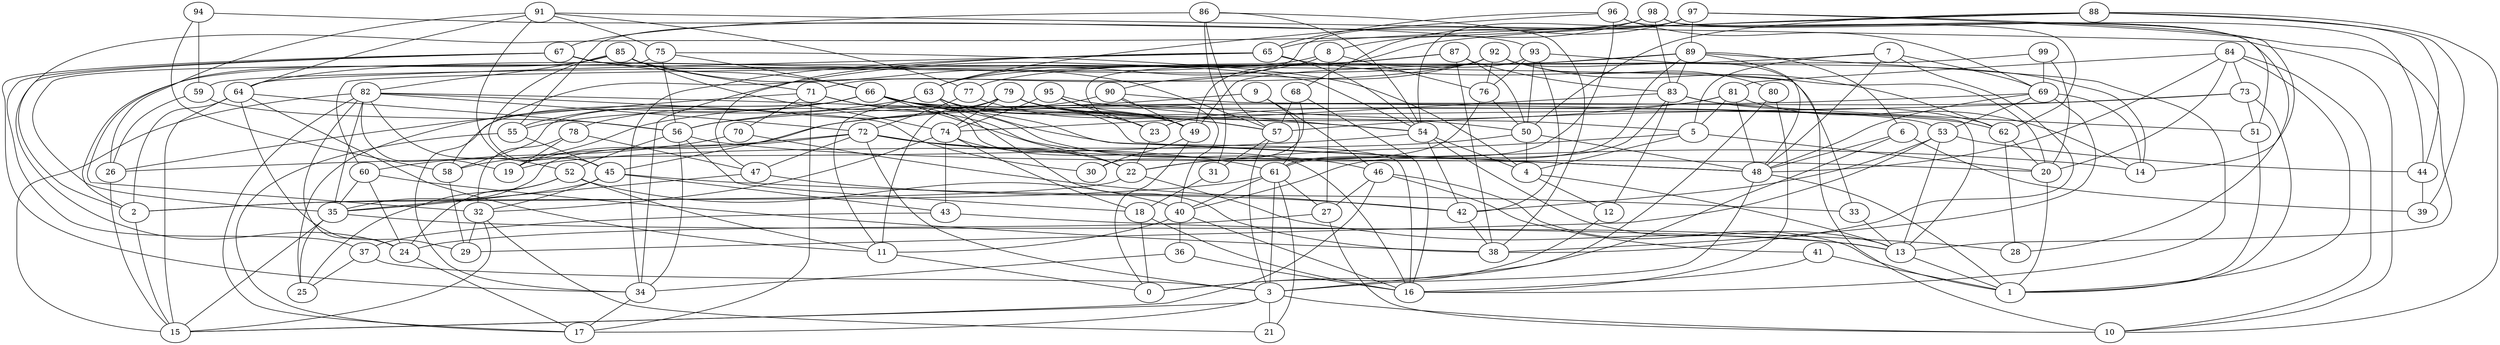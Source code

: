 digraph GG_graph {

subgraph G_graph {
edge [color = black]
"80" -> "3" [dir = none]
"80" -> "16" [dir = none]
"26" -> "15" [dir = none]
"86" -> "38" [dir = none]
"86" -> "54" [dir = none]
"86" -> "31" [dir = none]
"86" -> "67" [dir = none]
"86" -> "57" [dir = none]
"20" -> "1" [dir = none]
"92" -> "58" [dir = none]
"92" -> "90" [dir = none]
"92" -> "76" [dir = none]
"92" -> "10" [dir = none]
"92" -> "62" [dir = none]
"92" -> "2" [dir = none]
"92" -> "80" [dir = none]
"36" -> "16" [dir = none]
"36" -> "34" [dir = none]
"71" -> "70" [dir = none]
"71" -> "17" [dir = none]
"71" -> "48" [dir = none]
"71" -> "26" [dir = none]
"71" -> "16" [dir = none]
"91" -> "75" [dir = none]
"91" -> "77" [dir = none]
"91" -> "26" [dir = none]
"91" -> "45" [dir = none]
"91" -> "64" [dir = none]
"91" -> "10" [dir = none]
"78" -> "19" [dir = none]
"78" -> "47" [dir = none]
"78" -> "32" [dir = none]
"23" -> "22" [dir = none]
"2" -> "15" [dir = none]
"87" -> "83" [dir = none]
"87" -> "34" [dir = none]
"87" -> "38" [dir = none]
"87" -> "50" [dir = none]
"87" -> "63" [dir = none]
"42" -> "38" [dir = none]
"61" -> "40" [dir = none]
"61" -> "21" [dir = none]
"61" -> "3" [dir = none]
"61" -> "2" [dir = none]
"61" -> "27" [dir = none]
"5" -> "22" [dir = none]
"5" -> "4" [dir = none]
"5" -> "20" [dir = none]
"67" -> "33" [dir = none]
"67" -> "54" [dir = none]
"67" -> "66" [dir = none]
"67" -> "34" [dir = none]
"67" -> "24" [dir = none]
"67" -> "37" [dir = none]
"59" -> "26" [dir = none]
"59" -> "56" [dir = none]
"50" -> "19" [dir = none]
"50" -> "48" [dir = none]
"50" -> "4" [dir = none]
"7" -> "69" [dir = none]
"7" -> "59" [dir = none]
"7" -> "5" [dir = none]
"7" -> "38" [dir = none]
"7" -> "48" [dir = none]
"65" -> "54" [dir = none]
"65" -> "20" [dir = none]
"65" -> "34" [dir = none]
"65" -> "47" [dir = none]
"65" -> "64" [dir = none]
"27" -> "24" [dir = none]
"27" -> "10" [dir = none]
"44" -> "39" [dir = none]
"9" -> "61" [dir = none]
"9" -> "46" [dir = none]
"9" -> "56" [dir = none]
"37" -> "3" [dir = none]
"37" -> "25" [dir = none]
"46" -> "15" [dir = none]
"46" -> "27" [dir = none]
"46" -> "41" [dir = none]
"46" -> "1" [dir = none]
"41" -> "16" [dir = none]
"41" -> "1" [dir = none]
"94" -> "59" [dir = none]
"94" -> "58" [dir = none]
"94" -> "93" [dir = none]
"40" -> "11" [dir = none]
"40" -> "36" [dir = none]
"40" -> "16" [dir = none]
"82" -> "19" [dir = none]
"82" -> "35" [dir = none]
"82" -> "54" [dir = none]
"82" -> "72" [dir = none]
"82" -> "30" [dir = none]
"82" -> "52" [dir = none]
"82" -> "17" [dir = none]
"82" -> "15" [dir = none]
"82" -> "24" [dir = none]
"89" -> "16" [dir = none]
"89" -> "83" [dir = none]
"89" -> "6" [dir = none]
"89" -> "77" [dir = none]
"89" -> "61" [dir = none]
"89" -> "48" [dir = none]
"89" -> "49" [dir = none]
"98" -> "62" [dir = none]
"98" -> "55" [dir = none]
"98" -> "83" [dir = none]
"98" -> "51" [dir = none]
"98" -> "2" [dir = none]
"98" -> "44" [dir = none]
"98" -> "8" [dir = none]
"70" -> "60" [dir = none]
"70" -> "42" [dir = none]
"66" -> "34" [dir = none]
"66" -> "53" [dir = none]
"66" -> "58" [dir = none]
"66" -> "46" [dir = none]
"66" -> "25" [dir = none]
"66" -> "62" [dir = none]
"66" -> "48" [dir = none]
"66" -> "55" [dir = none]
"66" -> "57" [dir = none]
"66" -> "22" [dir = none]
"88" -> "10" [dir = none]
"88" -> "50" [dir = none]
"88" -> "65" [dir = none]
"88" -> "39" [dir = none]
"88" -> "44" [dir = none]
"88" -> "49" [dir = none]
"12" -> "0" [dir = none]
"49" -> "30" [dir = none]
"49" -> "0" [dir = none]
"18" -> "16" [dir = none]
"18" -> "0" [dir = none]
"73" -> "51" [dir = none]
"73" -> "57" [dir = none]
"73" -> "1" [dir = none]
"73" -> "19" [dir = none]
"68" -> "30" [dir = none]
"68" -> "57" [dir = none]
"68" -> "16" [dir = none]
"57" -> "31" [dir = none]
"57" -> "3" [dir = none]
"45" -> "43" [dir = none]
"45" -> "35" [dir = none]
"45" -> "33" [dir = none]
"45" -> "32" [dir = none]
"31" -> "18" [dir = none]
"97" -> "54" [dir = none]
"97" -> "13" [dir = none]
"97" -> "14" [dir = none]
"97" -> "89" [dir = none]
"97" -> "71" [dir = none]
"97" -> "68" [dir = none]
"24" -> "17" [dir = none]
"93" -> "76" [dir = none]
"93" -> "42" [dir = none]
"93" -> "49" [dir = none]
"93" -> "50" [dir = none]
"93" -> "14" [dir = none]
"83" -> "40" [dir = none]
"83" -> "51" [dir = none]
"83" -> "74" [dir = none]
"83" -> "12" [dir = none]
"83" -> "62" [dir = none]
"4" -> "12" [dir = none]
"4" -> "13" [dir = none]
"75" -> "35" [dir = none]
"75" -> "56" [dir = none]
"75" -> "4" [dir = none]
"75" -> "66" [dir = none]
"52" -> "40" [dir = none]
"52" -> "24" [dir = none]
"52" -> "11" [dir = none]
"52" -> "25" [dir = none]
"79" -> "50" [dir = none]
"79" -> "5" [dir = none]
"79" -> "74" [dir = none]
"79" -> "78" [dir = none]
"79" -> "11" [dir = none]
"79" -> "49" [dir = none]
"56" -> "52" [dir = none]
"56" -> "18" [dir = none]
"56" -> "20" [dir = none]
"56" -> "34" [dir = none]
"99" -> "69" [dir = none]
"99" -> "20" [dir = none]
"99" -> "60" [dir = none]
"84" -> "20" [dir = none]
"84" -> "1" [dir = none]
"84" -> "10" [dir = none]
"84" -> "73" [dir = none]
"84" -> "81" [dir = none]
"84" -> "48" [dir = none]
"58" -> "29" [dir = none]
"48" -> "3" [dir = none]
"48" -> "1" [dir = none]
"69" -> "53" [dir = none]
"69" -> "38" [dir = none]
"69" -> "14" [dir = none]
"69" -> "48" [dir = none]
"69" -> "56" [dir = none]
"95" -> "49" [dir = none]
"95" -> "74" [dir = none]
"95" -> "23" [dir = none]
"95" -> "54" [dir = none]
"81" -> "45" [dir = none]
"81" -> "5" [dir = none]
"81" -> "48" [dir = none]
"81" -> "14" [dir = none]
"81" -> "23" [dir = none]
"53" -> "44" [dir = none]
"53" -> "29" [dir = none]
"53" -> "13" [dir = none]
"53" -> "42" [dir = none]
"72" -> "14" [dir = none]
"72" -> "61" [dir = none]
"72" -> "22" [dir = none]
"72" -> "3" [dir = none]
"72" -> "47" [dir = none]
"72" -> "58" [dir = none]
"72" -> "35" [dir = none]
"22" -> "13" [dir = none]
"22" -> "2" [dir = none]
"85" -> "57" [dir = none]
"85" -> "82" [dir = none]
"85" -> "32" [dir = none]
"85" -> "71" [dir = none]
"85" -> "74" [dir = none]
"85" -> "45" [dir = none]
"32" -> "29" [dir = none]
"32" -> "15" [dir = none]
"32" -> "21" [dir = none]
"96" -> "28" [dir = none]
"96" -> "69" [dir = none]
"96" -> "61" [dir = none]
"96" -> "63" [dir = none]
"96" -> "65" [dir = none]
"47" -> "35" [dir = none]
"47" -> "42" [dir = none]
"43" -> "28" [dir = none]
"43" -> "37" [dir = none]
"63" -> "49" [dir = none]
"63" -> "23" [dir = none]
"63" -> "55" [dir = none]
"63" -> "38" [dir = none]
"63" -> "11" [dir = none]
"63" -> "16" [dir = none]
"63" -> "48" [dir = none]
"74" -> "22" [dir = none]
"74" -> "43" [dir = none]
"74" -> "32" [dir = none]
"74" -> "18" [dir = none]
"13" -> "1" [dir = none]
"6" -> "39" [dir = none]
"6" -> "48" [dir = none]
"6" -> "0" [dir = none]
"33" -> "13" [dir = none]
"54" -> "42" [dir = none]
"54" -> "4" [dir = none]
"54" -> "26" [dir = none]
"54" -> "13" [dir = none]
"8" -> "27" [dir = none]
"8" -> "64" [dir = none]
"8" -> "63" [dir = none]
"8" -> "76" [dir = none]
"35" -> "13" [dir = none]
"35" -> "15" [dir = none]
"35" -> "25" [dir = none]
"11" -> "0" [dir = none]
"90" -> "49" [dir = none]
"90" -> "13" [dir = none]
"90" -> "40" [dir = none]
"90" -> "19" [dir = none]
"76" -> "22" [dir = none]
"76" -> "50" [dir = none]
"3" -> "17" [dir = none]
"3" -> "21" [dir = none]
"3" -> "10" [dir = none]
"3" -> "15" [dir = none]
"55" -> "17" [dir = none]
"55" -> "45" [dir = none]
"62" -> "28" [dir = none]
"62" -> "20" [dir = none]
"51" -> "1" [dir = none]
"60" -> "38" [dir = none]
"60" -> "24" [dir = none]
"60" -> "35" [dir = none]
"64" -> "2" [dir = none]
"64" -> "15" [dir = none]
"64" -> "56" [dir = none]
"64" -> "29" [dir = none]
"64" -> "11" [dir = none]
"34" -> "17" [dir = none]
"77" -> "57" [dir = none]
"77" -> "72" [dir = none]
}

}

